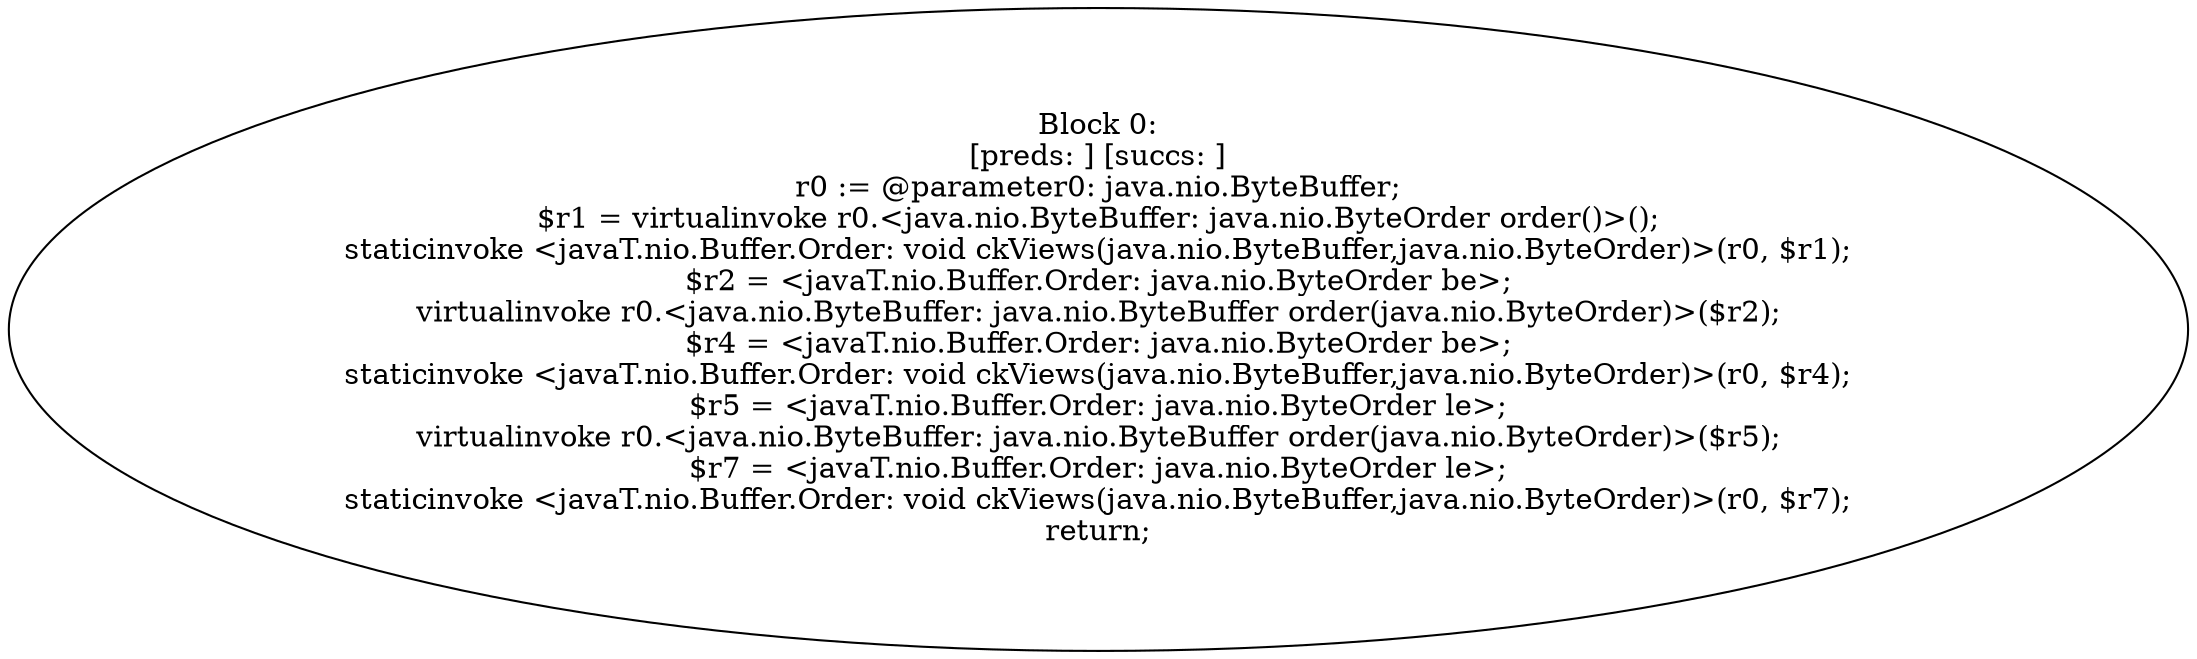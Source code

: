 digraph "unitGraph" {
    "Block 0:
[preds: ] [succs: ]
r0 := @parameter0: java.nio.ByteBuffer;
$r1 = virtualinvoke r0.<java.nio.ByteBuffer: java.nio.ByteOrder order()>();
staticinvoke <javaT.nio.Buffer.Order: void ckViews(java.nio.ByteBuffer,java.nio.ByteOrder)>(r0, $r1);
$r2 = <javaT.nio.Buffer.Order: java.nio.ByteOrder be>;
virtualinvoke r0.<java.nio.ByteBuffer: java.nio.ByteBuffer order(java.nio.ByteOrder)>($r2);
$r4 = <javaT.nio.Buffer.Order: java.nio.ByteOrder be>;
staticinvoke <javaT.nio.Buffer.Order: void ckViews(java.nio.ByteBuffer,java.nio.ByteOrder)>(r0, $r4);
$r5 = <javaT.nio.Buffer.Order: java.nio.ByteOrder le>;
virtualinvoke r0.<java.nio.ByteBuffer: java.nio.ByteBuffer order(java.nio.ByteOrder)>($r5);
$r7 = <javaT.nio.Buffer.Order: java.nio.ByteOrder le>;
staticinvoke <javaT.nio.Buffer.Order: void ckViews(java.nio.ByteBuffer,java.nio.ByteOrder)>(r0, $r7);
return;
"
}
